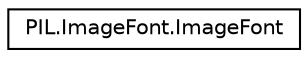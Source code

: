 digraph "Graphical Class Hierarchy"
{
 // LATEX_PDF_SIZE
  edge [fontname="Helvetica",fontsize="10",labelfontname="Helvetica",labelfontsize="10"];
  node [fontname="Helvetica",fontsize="10",shape=record];
  rankdir="LR";
  Node0 [label="PIL.ImageFont.ImageFont",height=0.2,width=0.4,color="black", fillcolor="white", style="filled",URL="$classPIL_1_1ImageFont_1_1ImageFont.html",tooltip=" "];
}
